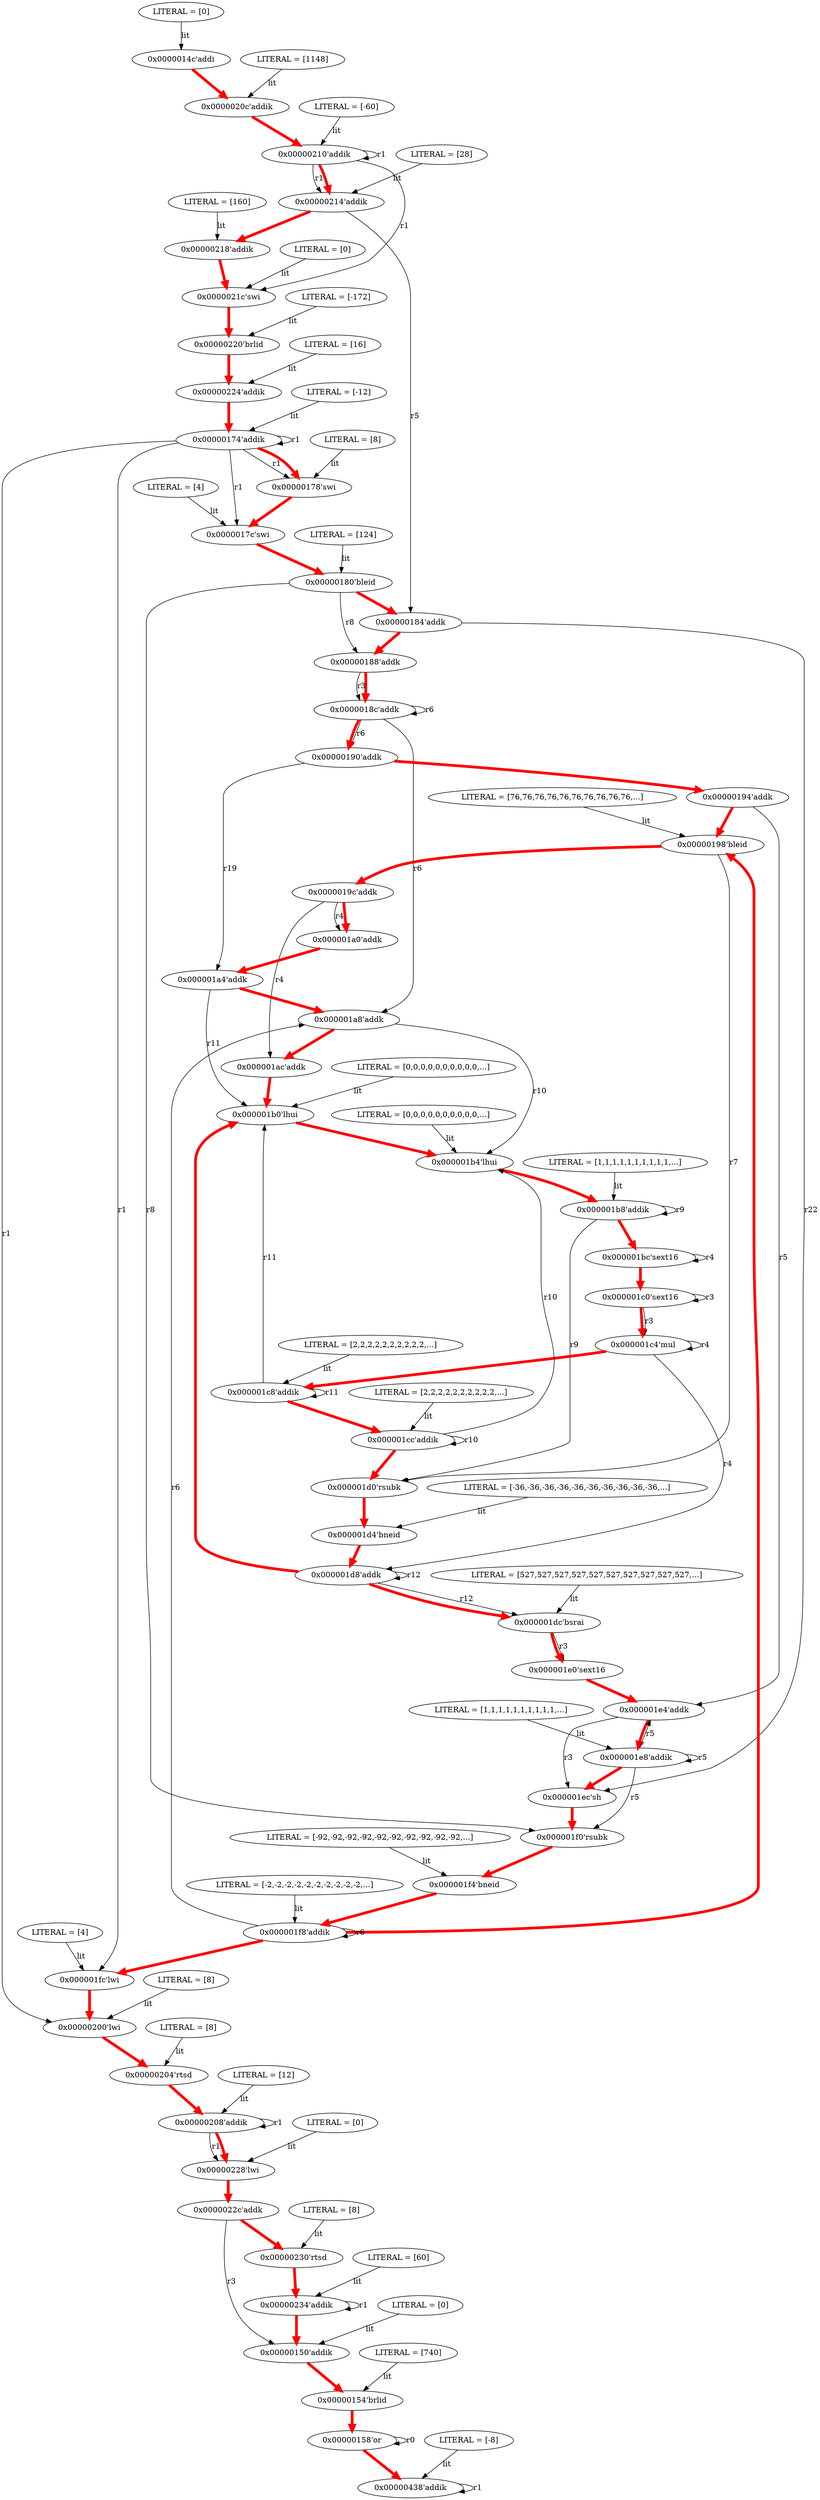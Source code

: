 digraph G {
  A0x0000014c [ label="0x0000014c'addi" ];
  ALITERAL0x0000014c [ label="LITERAL = [0]" ];
  A0x0000020c [ label="0x0000020c'addik" ];
  ALITERAL0x0000020c [ label="LITERAL = [1148]" ];
  A0x00000210 [ label="0x00000210'addik" ];
  ALITERAL0x00000210 [ label="LITERAL = [-60]" ];
  A0x00000214 [ label="0x00000214'addik" ];
  ALITERAL0x00000214 [ label="LITERAL = [28]" ];
  A0x00000218 [ label="0x00000218'addik" ];
  ALITERAL0x00000218 [ label="LITERAL = [160]" ];
  A0x0000021c [ label="0x0000021c'swi" ];
  ALITERAL0x0000021c [ label="LITERAL = [0]" ];
  A0x00000220 [ label="0x00000220'brlid" ];
  ALITERAL0x00000220 [ label="LITERAL = [-172]" ];
  A0x00000224 [ label="0x00000224'addik" ];
  ALITERAL0x00000224 [ label="LITERAL = [16]" ];
  A0x00000174 [ label="0x00000174'addik" ];
  ALITERAL0x00000174 [ label="LITERAL = [-12]" ];
  A0x00000178 [ label="0x00000178'swi" ];
  ALITERAL0x00000178 [ label="LITERAL = [8]" ];
  A0x0000017c [ label="0x0000017c'swi" ];
  ALITERAL0x0000017c [ label="LITERAL = [4]" ];
  A0x00000180 [ label="0x00000180'bleid" ];
  ALITERAL0x00000180 [ label="LITERAL = [124]" ];
  A0x00000184 [ label="0x00000184'addk" ];
  A0x00000188 [ label="0x00000188'addk" ];
  A0x0000018c [ label="0x0000018c'addk" ];
  A0x00000190 [ label="0x00000190'addk" ];
  A0x00000194 [ label="0x00000194'addk" ];
  A0x00000198 [ label="0x00000198'bleid" ];
  ALITERAL0x00000198 [ label="LITERAL = [76,76,76,76,76,76,76,76,76,76,...]" ];
  A0x0000019c [ label="0x0000019c'addk" ];
  A0x000001a0 [ label="0x000001a0'addk" ];
  A0x000001a4 [ label="0x000001a4'addk" ];
  A0x000001a8 [ label="0x000001a8'addk" ];
  A0x000001ac [ label="0x000001ac'addk" ];
  A0x000001b0 [ label="0x000001b0'lhui" ];
  ALITERAL0x000001b0 [ label="LITERAL = [0,0,0,0,0,0,0,0,0,0,...]" ];
  A0x000001b4 [ label="0x000001b4'lhui" ];
  ALITERAL0x000001b4 [ label="LITERAL = [0,0,0,0,0,0,0,0,0,0,...]" ];
  A0x000001b8 [ label="0x000001b8'addik" ];
  ALITERAL0x000001b8 [ label="LITERAL = [1,1,1,1,1,1,1,1,1,1,...]" ];
  A0x000001bc [ label="0x000001bc'sext16" ];
  A0x000001c0 [ label="0x000001c0'sext16" ];
  A0x000001c4 [ label="0x000001c4'mul" ];
  A0x000001c8 [ label="0x000001c8'addik" ];
  ALITERAL0x000001c8 [ label="LITERAL = [2,2,2,2,2,2,2,2,2,2,...]" ];
  A0x000001cc [ label="0x000001cc'addik" ];
  ALITERAL0x000001cc [ label="LITERAL = [2,2,2,2,2,2,2,2,2,2,...]" ];
  A0x000001d0 [ label="0x000001d0'rsubk" ];
  A0x000001d4 [ label="0x000001d4'bneid" ];
  ALITERAL0x000001d4 [ label="LITERAL = [-36,-36,-36,-36,-36,-36,-36,-36,-36,-36,...]" ];
  A0x000001d8 [ label="0x000001d8'addk" ];
  A0x000001dc [ label="0x000001dc'bsrai" ];
  ALITERAL0x000001dc [ label="LITERAL = [527,527,527,527,527,527,527,527,527,527,...]" ];
  A0x000001e0 [ label="0x000001e0'sext16" ];
  A0x000001e4 [ label="0x000001e4'addk" ];
  A0x000001e8 [ label="0x000001e8'addik" ];
  ALITERAL0x000001e8 [ label="LITERAL = [1,1,1,1,1,1,1,1,1,1,...]" ];
  A0x000001ec [ label="0x000001ec'sh" ];
  A0x000001f0 [ label="0x000001f0'rsubk" ];
  A0x000001f4 [ label="0x000001f4'bneid" ];
  ALITERAL0x000001f4 [ label="LITERAL = [-92,-92,-92,-92,-92,-92,-92,-92,-92,-92,...]" ];
  A0x000001f8 [ label="0x000001f8'addik" ];
  ALITERAL0x000001f8 [ label="LITERAL = [-2,-2,-2,-2,-2,-2,-2,-2,-2,-2,...]" ];
  A0x000001fc [ label="0x000001fc'lwi" ];
  ALITERAL0x000001fc [ label="LITERAL = [4]" ];
  A0x00000200 [ label="0x00000200'lwi" ];
  ALITERAL0x00000200 [ label="LITERAL = [8]" ];
  A0x00000204 [ label="0x00000204'rtsd" ];
  ALITERAL0x00000204 [ label="LITERAL = [8]" ];
  A0x00000208 [ label="0x00000208'addik" ];
  ALITERAL0x00000208 [ label="LITERAL = [12]" ];
  A0x00000228 [ label="0x00000228'lwi" ];
  ALITERAL0x00000228 [ label="LITERAL = [0]" ];
  A0x0000022c [ label="0x0000022c'addk" ];
  A0x00000230 [ label="0x00000230'rtsd" ];
  ALITERAL0x00000230 [ label="LITERAL = [8]" ];
  A0x00000234 [ label="0x00000234'addik" ];
  ALITERAL0x00000234 [ label="LITERAL = [60]" ];
  A0x00000150 [ label="0x00000150'addik" ];
  ALITERAL0x00000150 [ label="LITERAL = [0]" ];
  A0x00000154 [ label="0x00000154'brlid" ];
  ALITERAL0x00000154 [ label="LITERAL = [740]" ];
  A0x00000158 [ label="0x00000158'or" ];
  A0x00000438 [ label="0x00000438'addik" ];
  ALITERAL0x00000438 [ label="LITERAL = [-8]" ];
  ALITERAL0x0000014c -> A0x0000014c [ label="lit" ];
  ALITERAL0x0000020c -> A0x0000020c [ label="lit" ];
  A0x00000210 -> A0x00000210 [ label="r1" ];
  ALITERAL0x00000210 -> A0x00000210 [ label="lit" ];
  A0x00000210 -> A0x00000214 [ label="r1" ];
  ALITERAL0x00000214 -> A0x00000214 [ label="lit" ];
  ALITERAL0x00000218 -> A0x00000218 [ label="lit" ];
  A0x00000210 -> A0x0000021c [ label="r1" ];
  ALITERAL0x0000021c -> A0x0000021c [ label="lit" ];
  ALITERAL0x00000220 -> A0x00000220 [ label="lit" ];
  ALITERAL0x00000224 -> A0x00000224 [ label="lit" ];
  A0x00000174 -> A0x00000174 [ label="r1" ];
  ALITERAL0x00000174 -> A0x00000174 [ label="lit" ];
  A0x00000174 -> A0x00000178 [ label="r1" ];
  ALITERAL0x00000178 -> A0x00000178 [ label="lit" ];
  A0x00000174 -> A0x0000017c [ label="r1" ];
  ALITERAL0x0000017c -> A0x0000017c [ label="lit" ];
  ALITERAL0x00000180 -> A0x00000180 [ label="lit" ];
  A0x00000214 -> A0x00000184 [ label="r5" ];
  A0x00000180 -> A0x00000188 [ label="r8" ];
  A0x0000018c -> A0x0000018c [ label="r6" ];
  A0x00000188 -> A0x0000018c [ label="r3" ];
  A0x0000018c -> A0x00000190 [ label="r6" ];
  ALITERAL0x00000198 -> A0x00000198 [ label="lit" ];
  A0x0000019c -> A0x000001a0 [ label="r4" ];
  A0x00000190 -> A0x000001a4 [ label="r19" ];
  A0x0000018c -> A0x000001a8 [ label="r6" ];
  A0x0000019c -> A0x000001ac [ label="r4" ];
  A0x000001a4 -> A0x000001b0 [ label="r11" ];
  ALITERAL0x000001b0 -> A0x000001b0 [ label="lit" ];
  A0x000001a8 -> A0x000001b4 [ label="r10" ];
  ALITERAL0x000001b4 -> A0x000001b4 [ label="lit" ];
  A0x000001b8 -> A0x000001b8 [ label="r9" ];
  ALITERAL0x000001b8 -> A0x000001b8 [ label="lit" ];
  A0x000001bc -> A0x000001bc [ label="r4" ];
  A0x000001c0 -> A0x000001c0 [ label="r3" ];
  A0x000001c4 -> A0x000001c4 [ label="r4" ];
  A0x000001c0 -> A0x000001c4 [ label="r3" ];
  A0x000001c8 -> A0x000001c8 [ label="r11" ];
  ALITERAL0x000001c8 -> A0x000001c8 [ label="lit" ];
  A0x000001cc -> A0x000001cc [ label="r10" ];
  ALITERAL0x000001cc -> A0x000001cc [ label="lit" ];
  A0x000001b8 -> A0x000001d0 [ label="r9" ];
  A0x00000198 -> A0x000001d0 [ label="r7" ];
  ALITERAL0x000001d4 -> A0x000001d4 [ label="lit" ];
  A0x000001d8 -> A0x000001d8 [ label="r12" ];
  A0x000001c4 -> A0x000001d8 [ label="r4" ];
  A0x000001c8 -> A0x000001b0 [ label="r11" ];
  A0x000001cc -> A0x000001b4 [ label="r10" ];
  A0x000001d8 -> A0x000001dc [ label="r12" ];
  ALITERAL0x000001dc -> A0x000001dc [ label="lit" ];
  A0x000001dc -> A0x000001e0 [ label="r3" ];
  A0x00000194 -> A0x000001e4 [ label="r5" ];
  A0x000001e8 -> A0x000001e8 [ label="r5" ];
  ALITERAL0x000001e8 -> A0x000001e8 [ label="lit" ];
  A0x00000184 -> A0x000001ec [ label="r22" ];
  A0x000001e4 -> A0x000001ec [ label="r3" ];
  A0x000001e8 -> A0x000001f0 [ label="r5" ];
  A0x00000180 -> A0x000001f0 [ label="r8" ];
  ALITERAL0x000001f4 -> A0x000001f4 [ label="lit" ];
  A0x000001f8 -> A0x000001f8 [ label="r6" ];
  ALITERAL0x000001f8 -> A0x000001f8 [ label="lit" ];
  A0x000001f8 -> A0x000001a8 [ label="r6" ];
  A0x000001e8 -> A0x000001e4 [ label="r5" ];
  A0x00000174 -> A0x000001fc [ label="r1" ];
  ALITERAL0x000001fc -> A0x000001fc [ label="lit" ];
  A0x00000174 -> A0x00000200 [ label="r1" ];
  ALITERAL0x00000200 -> A0x00000200 [ label="lit" ];
  ALITERAL0x00000204 -> A0x00000204 [ label="lit" ];
  A0x00000208 -> A0x00000208 [ label="r1" ];
  ALITERAL0x00000208 -> A0x00000208 [ label="lit" ];
  A0x00000208 -> A0x00000228 [ label="r1" ];
  ALITERAL0x00000228 -> A0x00000228 [ label="lit" ];
  ALITERAL0x00000230 -> A0x00000230 [ label="lit" ];
  A0x00000234 -> A0x00000234 [ label="r1" ];
  ALITERAL0x00000234 -> A0x00000234 [ label="lit" ];
  A0x0000022c -> A0x00000150 [ label="r3" ];
  ALITERAL0x00000150 -> A0x00000150 [ label="lit" ];
  ALITERAL0x00000154 -> A0x00000154 [ label="lit" ];
  A0x00000158 -> A0x00000158 [ label="r0" ];
  A0x00000438 -> A0x00000438 [ label="r1" ];
  ALITERAL0x00000438 -> A0x00000438 [ label="lit" ];
  A0x00000174 -> A0x00000178 [ color="red" penwidth="5" ];
  A0x00000210 -> A0x00000214 [ color="red" penwidth="5" ];
  A0x000001cc -> A0x000001d0 [ color="red" penwidth="5" ];
  A0x00000178 -> A0x0000017c [ color="red" penwidth="5" ];
  A0x00000214 -> A0x00000218 [ color="red" penwidth="5" ];
  A0x00000218 -> A0x0000021c [ color="red" penwidth="5" ];
  A0x000001e0 -> A0x000001e4 [ color="red" penwidth="5" ];
  A0x000001a0 -> A0x000001a4 [ color="red" penwidth="5" ];
  A0x000001e4 -> A0x000001e8 [ color="red" penwidth="5" ];
  A0x000001a4 -> A0x000001a8 [ color="red" penwidth="5" ];
  A0x000001e8 -> A0x000001ec [ color="red" penwidth="5" ];
  A0x0000020c -> A0x00000210 [ color="red" penwidth="5" ];
  A0x000001fc -> A0x00000200 [ color="red" penwidth="5" ];
  A0x000001bc -> A0x000001c0 [ color="red" penwidth="5" ];
  A0x00000200 -> A0x00000204 [ color="red" penwidth="5" ];
  A0x00000204 -> A0x00000208 [ color="red" penwidth="5" ];
  A0x00000208 -> A0x00000228 [ color="red" penwidth="5" ];
  A0x0000019c -> A0x000001a0 [ color="red" penwidth="5" ];
  A0x000001d0 -> A0x000001d4 [ color="red" penwidth="5" ];
  A0x000001d4 -> A0x000001d8 [ color="red" penwidth="5" ];
  A0x000001d8 -> A0x000001dc [ color="red" penwidth="5" ];
  A0x00000190 -> A0x00000194 [ color="red" penwidth="5" ];
  A0x00000194 -> A0x00000198 [ color="red" penwidth="5" ];
  A0x00000150 -> A0x00000154 [ color="red" penwidth="5" ];
  A0x000001ec -> A0x000001f0 [ color="red" penwidth="5" ];
  A0x00000230 -> A0x00000234 [ color="red" penwidth="5" ];
  A0x00000198 -> A0x0000019c [ color="red" penwidth="5" ];
  A0x00000154 -> A0x00000158 [ color="red" penwidth="5" ];
  A0x000001ac -> A0x000001b0 [ color="red" penwidth="5" ];
  A0x00000234 -> A0x00000150 [ color="red" penwidth="5" ];
  A0x00000158 -> A0x00000438 [ color="red" penwidth="5" ];
  A0x0000018c -> A0x00000190 [ color="red" penwidth="5" ];
  A0x000001c0 -> A0x000001c4 [ color="red" penwidth="5" ];
  A0x0000014c -> A0x0000020c [ color="red" penwidth="5" ];
  A0x000001c4 -> A0x000001c8 [ color="red" penwidth="5" ];
  A0x0000022c -> A0x00000230 [ color="red" penwidth="5" ];
  A0x000001c8 -> A0x000001cc [ color="red" penwidth="5" ];
  A0x000001a8 -> A0x000001ac [ color="red" penwidth="5" ];
  A0x00000180 -> A0x00000184 [ color="red" penwidth="5" ];
  A0x00000184 -> A0x00000188 [ color="red" penwidth="5" ];
  A0x00000220 -> A0x00000224 [ color="red" penwidth="5" ];
  A0x000001dc -> A0x000001e0 [ color="red" penwidth="5" ];
  A0x00000188 -> A0x0000018c [ color="red" penwidth="5" ];
  A0x00000224 -> A0x00000174 [ color="red" penwidth="5" ];
  A0x00000228 -> A0x0000022c [ color="red" penwidth="5" ];
  A0x000001f0 -> A0x000001f4 [ color="red" penwidth="5" ];
  A0x0000017c -> A0x00000180 [ color="red" penwidth="5" ];
  A0x000001b0 -> A0x000001b4 [ color="red" penwidth="5" ];
  A0x000001f4 -> A0x000001f8 [ color="red" penwidth="5" ];
  A0x000001b4 -> A0x000001b8 [ color="red" penwidth="5" ];
  A0x000001f8 -> A0x000001fc [ color="red" penwidth="5" ];
  A0x0000021c -> A0x00000220 [ color="red" penwidth="5" ];
  A0x000001b8 -> A0x000001bc [ color="red" penwidth="5" ];
  A0x000001f8 -> A0x00000198 [ color="red" penwidth="5" ];
  A0x000001d8 -> A0x000001b0 [ color="red" penwidth="5" ];
}
